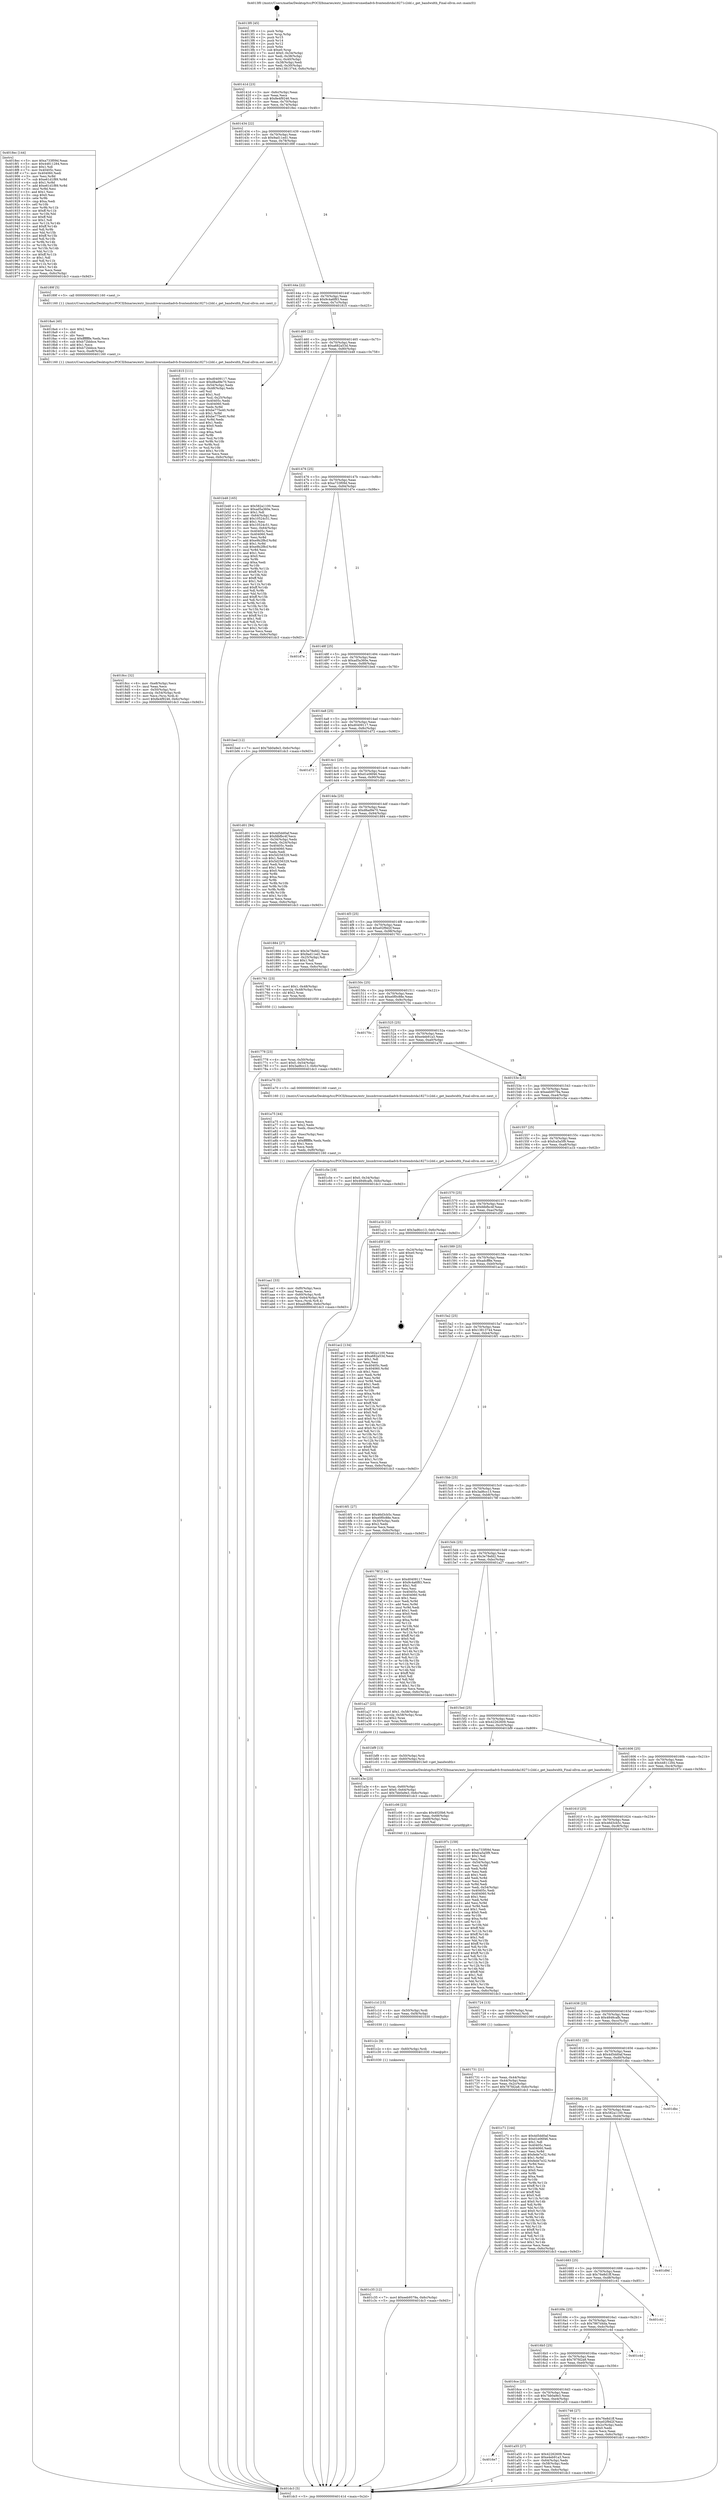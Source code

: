 digraph "0x4013f0" {
  label = "0x4013f0 (/mnt/c/Users/mathe/Desktop/tcc/POCII/binaries/extr_linuxdriversmediadvb-frontendstda18271c2dd.c_get_bandwidth_Final-ollvm.out::main(0))"
  labelloc = "t"
  node[shape=record]

  Entry [label="",width=0.3,height=0.3,shape=circle,fillcolor=black,style=filled]
  "0x40141d" [label="{
     0x40141d [23]\l
     | [instrs]\l
     &nbsp;&nbsp;0x40141d \<+3\>: mov -0x6c(%rbp),%eax\l
     &nbsp;&nbsp;0x401420 \<+2\>: mov %eax,%ecx\l
     &nbsp;&nbsp;0x401422 \<+6\>: sub $0x8e4f9246,%ecx\l
     &nbsp;&nbsp;0x401428 \<+3\>: mov %eax,-0x70(%rbp)\l
     &nbsp;&nbsp;0x40142b \<+3\>: mov %ecx,-0x74(%rbp)\l
     &nbsp;&nbsp;0x40142e \<+6\>: je 00000000004018ec \<main+0x4fc\>\l
  }"]
  "0x4018ec" [label="{
     0x4018ec [144]\l
     | [instrs]\l
     &nbsp;&nbsp;0x4018ec \<+5\>: mov $0xa733f09d,%eax\l
     &nbsp;&nbsp;0x4018f1 \<+5\>: mov $0x44811284,%ecx\l
     &nbsp;&nbsp;0x4018f6 \<+2\>: mov $0x1,%dl\l
     &nbsp;&nbsp;0x4018f8 \<+7\>: mov 0x40405c,%esi\l
     &nbsp;&nbsp;0x4018ff \<+7\>: mov 0x404060,%edi\l
     &nbsp;&nbsp;0x401906 \<+3\>: mov %esi,%r8d\l
     &nbsp;&nbsp;0x401909 \<+7\>: sub $0xe61d1f89,%r8d\l
     &nbsp;&nbsp;0x401910 \<+4\>: sub $0x1,%r8d\l
     &nbsp;&nbsp;0x401914 \<+7\>: add $0xe61d1f89,%r8d\l
     &nbsp;&nbsp;0x40191b \<+4\>: imul %r8d,%esi\l
     &nbsp;&nbsp;0x40191f \<+3\>: and $0x1,%esi\l
     &nbsp;&nbsp;0x401922 \<+3\>: cmp $0x0,%esi\l
     &nbsp;&nbsp;0x401925 \<+4\>: sete %r9b\l
     &nbsp;&nbsp;0x401929 \<+3\>: cmp $0xa,%edi\l
     &nbsp;&nbsp;0x40192c \<+4\>: setl %r10b\l
     &nbsp;&nbsp;0x401930 \<+3\>: mov %r9b,%r11b\l
     &nbsp;&nbsp;0x401933 \<+4\>: xor $0xff,%r11b\l
     &nbsp;&nbsp;0x401937 \<+3\>: mov %r10b,%bl\l
     &nbsp;&nbsp;0x40193a \<+3\>: xor $0xff,%bl\l
     &nbsp;&nbsp;0x40193d \<+3\>: xor $0x1,%dl\l
     &nbsp;&nbsp;0x401940 \<+3\>: mov %r11b,%r14b\l
     &nbsp;&nbsp;0x401943 \<+4\>: and $0xff,%r14b\l
     &nbsp;&nbsp;0x401947 \<+3\>: and %dl,%r9b\l
     &nbsp;&nbsp;0x40194a \<+3\>: mov %bl,%r15b\l
     &nbsp;&nbsp;0x40194d \<+4\>: and $0xff,%r15b\l
     &nbsp;&nbsp;0x401951 \<+3\>: and %dl,%r10b\l
     &nbsp;&nbsp;0x401954 \<+3\>: or %r9b,%r14b\l
     &nbsp;&nbsp;0x401957 \<+3\>: or %r10b,%r15b\l
     &nbsp;&nbsp;0x40195a \<+3\>: xor %r15b,%r14b\l
     &nbsp;&nbsp;0x40195d \<+3\>: or %bl,%r11b\l
     &nbsp;&nbsp;0x401960 \<+4\>: xor $0xff,%r11b\l
     &nbsp;&nbsp;0x401964 \<+3\>: or $0x1,%dl\l
     &nbsp;&nbsp;0x401967 \<+3\>: and %dl,%r11b\l
     &nbsp;&nbsp;0x40196a \<+3\>: or %r11b,%r14b\l
     &nbsp;&nbsp;0x40196d \<+4\>: test $0x1,%r14b\l
     &nbsp;&nbsp;0x401971 \<+3\>: cmovne %ecx,%eax\l
     &nbsp;&nbsp;0x401974 \<+3\>: mov %eax,-0x6c(%rbp)\l
     &nbsp;&nbsp;0x401977 \<+5\>: jmp 0000000000401dc3 \<main+0x9d3\>\l
  }"]
  "0x401434" [label="{
     0x401434 [22]\l
     | [instrs]\l
     &nbsp;&nbsp;0x401434 \<+5\>: jmp 0000000000401439 \<main+0x49\>\l
     &nbsp;&nbsp;0x401439 \<+3\>: mov -0x70(%rbp),%eax\l
     &nbsp;&nbsp;0x40143c \<+5\>: sub $0x9ad11ed1,%eax\l
     &nbsp;&nbsp;0x401441 \<+3\>: mov %eax,-0x78(%rbp)\l
     &nbsp;&nbsp;0x401444 \<+6\>: je 000000000040189f \<main+0x4af\>\l
  }"]
  Exit [label="",width=0.3,height=0.3,shape=circle,fillcolor=black,style=filled,peripheries=2]
  "0x40189f" [label="{
     0x40189f [5]\l
     | [instrs]\l
     &nbsp;&nbsp;0x40189f \<+5\>: call 0000000000401160 \<next_i\>\l
     | [calls]\l
     &nbsp;&nbsp;0x401160 \{1\} (/mnt/c/Users/mathe/Desktop/tcc/POCII/binaries/extr_linuxdriversmediadvb-frontendstda18271c2dd.c_get_bandwidth_Final-ollvm.out::next_i)\l
  }"]
  "0x40144a" [label="{
     0x40144a [22]\l
     | [instrs]\l
     &nbsp;&nbsp;0x40144a \<+5\>: jmp 000000000040144f \<main+0x5f\>\l
     &nbsp;&nbsp;0x40144f \<+3\>: mov -0x70(%rbp),%eax\l
     &nbsp;&nbsp;0x401452 \<+5\>: sub $0x9c4a6f83,%eax\l
     &nbsp;&nbsp;0x401457 \<+3\>: mov %eax,-0x7c(%rbp)\l
     &nbsp;&nbsp;0x40145a \<+6\>: je 0000000000401815 \<main+0x425\>\l
  }"]
  "0x401c35" [label="{
     0x401c35 [12]\l
     | [instrs]\l
     &nbsp;&nbsp;0x401c35 \<+7\>: movl $0xeeb9579a,-0x6c(%rbp)\l
     &nbsp;&nbsp;0x401c3c \<+5\>: jmp 0000000000401dc3 \<main+0x9d3\>\l
  }"]
  "0x401815" [label="{
     0x401815 [111]\l
     | [instrs]\l
     &nbsp;&nbsp;0x401815 \<+5\>: mov $0xd0409117,%eax\l
     &nbsp;&nbsp;0x40181a \<+5\>: mov $0xd8ad9e70,%ecx\l
     &nbsp;&nbsp;0x40181f \<+3\>: mov -0x54(%rbp),%edx\l
     &nbsp;&nbsp;0x401822 \<+3\>: cmp -0x48(%rbp),%edx\l
     &nbsp;&nbsp;0x401825 \<+4\>: setl %sil\l
     &nbsp;&nbsp;0x401829 \<+4\>: and $0x1,%sil\l
     &nbsp;&nbsp;0x40182d \<+4\>: mov %sil,-0x25(%rbp)\l
     &nbsp;&nbsp;0x401831 \<+7\>: mov 0x40405c,%edx\l
     &nbsp;&nbsp;0x401838 \<+7\>: mov 0x404060,%edi\l
     &nbsp;&nbsp;0x40183f \<+3\>: mov %edx,%r8d\l
     &nbsp;&nbsp;0x401842 \<+7\>: sub $0xbe775e40,%r8d\l
     &nbsp;&nbsp;0x401849 \<+4\>: sub $0x1,%r8d\l
     &nbsp;&nbsp;0x40184d \<+7\>: add $0xbe775e40,%r8d\l
     &nbsp;&nbsp;0x401854 \<+4\>: imul %r8d,%edx\l
     &nbsp;&nbsp;0x401858 \<+3\>: and $0x1,%edx\l
     &nbsp;&nbsp;0x40185b \<+3\>: cmp $0x0,%edx\l
     &nbsp;&nbsp;0x40185e \<+4\>: sete %sil\l
     &nbsp;&nbsp;0x401862 \<+3\>: cmp $0xa,%edi\l
     &nbsp;&nbsp;0x401865 \<+4\>: setl %r9b\l
     &nbsp;&nbsp;0x401869 \<+3\>: mov %sil,%r10b\l
     &nbsp;&nbsp;0x40186c \<+3\>: and %r9b,%r10b\l
     &nbsp;&nbsp;0x40186f \<+3\>: xor %r9b,%sil\l
     &nbsp;&nbsp;0x401872 \<+3\>: or %sil,%r10b\l
     &nbsp;&nbsp;0x401875 \<+4\>: test $0x1,%r10b\l
     &nbsp;&nbsp;0x401879 \<+3\>: cmovne %ecx,%eax\l
     &nbsp;&nbsp;0x40187c \<+3\>: mov %eax,-0x6c(%rbp)\l
     &nbsp;&nbsp;0x40187f \<+5\>: jmp 0000000000401dc3 \<main+0x9d3\>\l
  }"]
  "0x401460" [label="{
     0x401460 [22]\l
     | [instrs]\l
     &nbsp;&nbsp;0x401460 \<+5\>: jmp 0000000000401465 \<main+0x75\>\l
     &nbsp;&nbsp;0x401465 \<+3\>: mov -0x70(%rbp),%eax\l
     &nbsp;&nbsp;0x401468 \<+5\>: sub $0xa682a53d,%eax\l
     &nbsp;&nbsp;0x40146d \<+3\>: mov %eax,-0x80(%rbp)\l
     &nbsp;&nbsp;0x401470 \<+6\>: je 0000000000401b48 \<main+0x758\>\l
  }"]
  "0x401c2c" [label="{
     0x401c2c [9]\l
     | [instrs]\l
     &nbsp;&nbsp;0x401c2c \<+4\>: mov -0x60(%rbp),%rdi\l
     &nbsp;&nbsp;0x401c30 \<+5\>: call 0000000000401030 \<free@plt\>\l
     | [calls]\l
     &nbsp;&nbsp;0x401030 \{1\} (unknown)\l
  }"]
  "0x401b48" [label="{
     0x401b48 [165]\l
     | [instrs]\l
     &nbsp;&nbsp;0x401b48 \<+5\>: mov $0x582a1100,%eax\l
     &nbsp;&nbsp;0x401b4d \<+5\>: mov $0xad5a360e,%ecx\l
     &nbsp;&nbsp;0x401b52 \<+2\>: mov $0x1,%dl\l
     &nbsp;&nbsp;0x401b54 \<+3\>: mov -0x64(%rbp),%esi\l
     &nbsp;&nbsp;0x401b57 \<+6\>: add $0x10524c51,%esi\l
     &nbsp;&nbsp;0x401b5d \<+3\>: add $0x1,%esi\l
     &nbsp;&nbsp;0x401b60 \<+6\>: sub $0x10524c51,%esi\l
     &nbsp;&nbsp;0x401b66 \<+3\>: mov %esi,-0x64(%rbp)\l
     &nbsp;&nbsp;0x401b69 \<+7\>: mov 0x40405c,%esi\l
     &nbsp;&nbsp;0x401b70 \<+7\>: mov 0x404060,%edi\l
     &nbsp;&nbsp;0x401b77 \<+3\>: mov %esi,%r8d\l
     &nbsp;&nbsp;0x401b7a \<+7\>: add $0xe9b2f8cf,%r8d\l
     &nbsp;&nbsp;0x401b81 \<+4\>: sub $0x1,%r8d\l
     &nbsp;&nbsp;0x401b85 \<+7\>: sub $0xe9b2f8cf,%r8d\l
     &nbsp;&nbsp;0x401b8c \<+4\>: imul %r8d,%esi\l
     &nbsp;&nbsp;0x401b90 \<+3\>: and $0x1,%esi\l
     &nbsp;&nbsp;0x401b93 \<+3\>: cmp $0x0,%esi\l
     &nbsp;&nbsp;0x401b96 \<+4\>: sete %r9b\l
     &nbsp;&nbsp;0x401b9a \<+3\>: cmp $0xa,%edi\l
     &nbsp;&nbsp;0x401b9d \<+4\>: setl %r10b\l
     &nbsp;&nbsp;0x401ba1 \<+3\>: mov %r9b,%r11b\l
     &nbsp;&nbsp;0x401ba4 \<+4\>: xor $0xff,%r11b\l
     &nbsp;&nbsp;0x401ba8 \<+3\>: mov %r10b,%bl\l
     &nbsp;&nbsp;0x401bab \<+3\>: xor $0xff,%bl\l
     &nbsp;&nbsp;0x401bae \<+3\>: xor $0x1,%dl\l
     &nbsp;&nbsp;0x401bb1 \<+3\>: mov %r11b,%r14b\l
     &nbsp;&nbsp;0x401bb4 \<+4\>: and $0xff,%r14b\l
     &nbsp;&nbsp;0x401bb8 \<+3\>: and %dl,%r9b\l
     &nbsp;&nbsp;0x401bbb \<+3\>: mov %bl,%r15b\l
     &nbsp;&nbsp;0x401bbe \<+4\>: and $0xff,%r15b\l
     &nbsp;&nbsp;0x401bc2 \<+3\>: and %dl,%r10b\l
     &nbsp;&nbsp;0x401bc5 \<+3\>: or %r9b,%r14b\l
     &nbsp;&nbsp;0x401bc8 \<+3\>: or %r10b,%r15b\l
     &nbsp;&nbsp;0x401bcb \<+3\>: xor %r15b,%r14b\l
     &nbsp;&nbsp;0x401bce \<+3\>: or %bl,%r11b\l
     &nbsp;&nbsp;0x401bd1 \<+4\>: xor $0xff,%r11b\l
     &nbsp;&nbsp;0x401bd5 \<+3\>: or $0x1,%dl\l
     &nbsp;&nbsp;0x401bd8 \<+3\>: and %dl,%r11b\l
     &nbsp;&nbsp;0x401bdb \<+3\>: or %r11b,%r14b\l
     &nbsp;&nbsp;0x401bde \<+4\>: test $0x1,%r14b\l
     &nbsp;&nbsp;0x401be2 \<+3\>: cmovne %ecx,%eax\l
     &nbsp;&nbsp;0x401be5 \<+3\>: mov %eax,-0x6c(%rbp)\l
     &nbsp;&nbsp;0x401be8 \<+5\>: jmp 0000000000401dc3 \<main+0x9d3\>\l
  }"]
  "0x401476" [label="{
     0x401476 [25]\l
     | [instrs]\l
     &nbsp;&nbsp;0x401476 \<+5\>: jmp 000000000040147b \<main+0x8b\>\l
     &nbsp;&nbsp;0x40147b \<+3\>: mov -0x70(%rbp),%eax\l
     &nbsp;&nbsp;0x40147e \<+5\>: sub $0xa733f09d,%eax\l
     &nbsp;&nbsp;0x401483 \<+6\>: mov %eax,-0x84(%rbp)\l
     &nbsp;&nbsp;0x401489 \<+6\>: je 0000000000401d7e \<main+0x98e\>\l
  }"]
  "0x401c1d" [label="{
     0x401c1d [15]\l
     | [instrs]\l
     &nbsp;&nbsp;0x401c1d \<+4\>: mov -0x50(%rbp),%rdi\l
     &nbsp;&nbsp;0x401c21 \<+6\>: mov %eax,-0xf4(%rbp)\l
     &nbsp;&nbsp;0x401c27 \<+5\>: call 0000000000401030 \<free@plt\>\l
     | [calls]\l
     &nbsp;&nbsp;0x401030 \{1\} (unknown)\l
  }"]
  "0x401d7e" [label="{
     0x401d7e\l
  }", style=dashed]
  "0x40148f" [label="{
     0x40148f [25]\l
     | [instrs]\l
     &nbsp;&nbsp;0x40148f \<+5\>: jmp 0000000000401494 \<main+0xa4\>\l
     &nbsp;&nbsp;0x401494 \<+3\>: mov -0x70(%rbp),%eax\l
     &nbsp;&nbsp;0x401497 \<+5\>: sub $0xad5a360e,%eax\l
     &nbsp;&nbsp;0x40149c \<+6\>: mov %eax,-0x88(%rbp)\l
     &nbsp;&nbsp;0x4014a2 \<+6\>: je 0000000000401bed \<main+0x7fd\>\l
  }"]
  "0x401c06" [label="{
     0x401c06 [23]\l
     | [instrs]\l
     &nbsp;&nbsp;0x401c06 \<+10\>: movabs $0x4020b6,%rdi\l
     &nbsp;&nbsp;0x401c10 \<+3\>: mov %eax,-0x68(%rbp)\l
     &nbsp;&nbsp;0x401c13 \<+3\>: mov -0x68(%rbp),%esi\l
     &nbsp;&nbsp;0x401c16 \<+2\>: mov $0x0,%al\l
     &nbsp;&nbsp;0x401c18 \<+5\>: call 0000000000401040 \<printf@plt\>\l
     | [calls]\l
     &nbsp;&nbsp;0x401040 \{1\} (unknown)\l
  }"]
  "0x401bed" [label="{
     0x401bed [12]\l
     | [instrs]\l
     &nbsp;&nbsp;0x401bed \<+7\>: movl $0x7bb0a9e3,-0x6c(%rbp)\l
     &nbsp;&nbsp;0x401bf4 \<+5\>: jmp 0000000000401dc3 \<main+0x9d3\>\l
  }"]
  "0x4014a8" [label="{
     0x4014a8 [25]\l
     | [instrs]\l
     &nbsp;&nbsp;0x4014a8 \<+5\>: jmp 00000000004014ad \<main+0xbd\>\l
     &nbsp;&nbsp;0x4014ad \<+3\>: mov -0x70(%rbp),%eax\l
     &nbsp;&nbsp;0x4014b0 \<+5\>: sub $0xd0409117,%eax\l
     &nbsp;&nbsp;0x4014b5 \<+6\>: mov %eax,-0x8c(%rbp)\l
     &nbsp;&nbsp;0x4014bb \<+6\>: je 0000000000401d72 \<main+0x982\>\l
  }"]
  "0x401aa1" [label="{
     0x401aa1 [33]\l
     | [instrs]\l
     &nbsp;&nbsp;0x401aa1 \<+6\>: mov -0xf0(%rbp),%ecx\l
     &nbsp;&nbsp;0x401aa7 \<+3\>: imul %eax,%ecx\l
     &nbsp;&nbsp;0x401aaa \<+4\>: mov -0x60(%rbp),%rdi\l
     &nbsp;&nbsp;0x401aae \<+4\>: movslq -0x64(%rbp),%r8\l
     &nbsp;&nbsp;0x401ab2 \<+4\>: mov %ecx,(%rdi,%r8,4)\l
     &nbsp;&nbsp;0x401ab6 \<+7\>: movl $0xadcff8e,-0x6c(%rbp)\l
     &nbsp;&nbsp;0x401abd \<+5\>: jmp 0000000000401dc3 \<main+0x9d3\>\l
  }"]
  "0x401d72" [label="{
     0x401d72\l
  }", style=dashed]
  "0x4014c1" [label="{
     0x4014c1 [25]\l
     | [instrs]\l
     &nbsp;&nbsp;0x4014c1 \<+5\>: jmp 00000000004014c6 \<main+0xd6\>\l
     &nbsp;&nbsp;0x4014c6 \<+3\>: mov -0x70(%rbp),%eax\l
     &nbsp;&nbsp;0x4014c9 \<+5\>: sub $0xd1e06f46,%eax\l
     &nbsp;&nbsp;0x4014ce \<+6\>: mov %eax,-0x90(%rbp)\l
     &nbsp;&nbsp;0x4014d4 \<+6\>: je 0000000000401d01 \<main+0x911\>\l
  }"]
  "0x401a75" [label="{
     0x401a75 [44]\l
     | [instrs]\l
     &nbsp;&nbsp;0x401a75 \<+2\>: xor %ecx,%ecx\l
     &nbsp;&nbsp;0x401a77 \<+5\>: mov $0x2,%edx\l
     &nbsp;&nbsp;0x401a7c \<+6\>: mov %edx,-0xec(%rbp)\l
     &nbsp;&nbsp;0x401a82 \<+1\>: cltd\l
     &nbsp;&nbsp;0x401a83 \<+6\>: mov -0xec(%rbp),%esi\l
     &nbsp;&nbsp;0x401a89 \<+2\>: idiv %esi\l
     &nbsp;&nbsp;0x401a8b \<+6\>: imul $0xfffffffe,%edx,%edx\l
     &nbsp;&nbsp;0x401a91 \<+3\>: sub $0x1,%ecx\l
     &nbsp;&nbsp;0x401a94 \<+2\>: sub %ecx,%edx\l
     &nbsp;&nbsp;0x401a96 \<+6\>: mov %edx,-0xf0(%rbp)\l
     &nbsp;&nbsp;0x401a9c \<+5\>: call 0000000000401160 \<next_i\>\l
     | [calls]\l
     &nbsp;&nbsp;0x401160 \{1\} (/mnt/c/Users/mathe/Desktop/tcc/POCII/binaries/extr_linuxdriversmediadvb-frontendstda18271c2dd.c_get_bandwidth_Final-ollvm.out::next_i)\l
  }"]
  "0x401d01" [label="{
     0x401d01 [94]\l
     | [instrs]\l
     &nbsp;&nbsp;0x401d01 \<+5\>: mov $0x4d5dd0af,%eax\l
     &nbsp;&nbsp;0x401d06 \<+5\>: mov $0xfdbfbc4f,%ecx\l
     &nbsp;&nbsp;0x401d0b \<+3\>: mov -0x34(%rbp),%edx\l
     &nbsp;&nbsp;0x401d0e \<+3\>: mov %edx,-0x24(%rbp)\l
     &nbsp;&nbsp;0x401d11 \<+7\>: mov 0x40405c,%edx\l
     &nbsp;&nbsp;0x401d18 \<+7\>: mov 0x404060,%esi\l
     &nbsp;&nbsp;0x401d1f \<+2\>: mov %edx,%edi\l
     &nbsp;&nbsp;0x401d21 \<+6\>: sub $0x5d256329,%edi\l
     &nbsp;&nbsp;0x401d27 \<+3\>: sub $0x1,%edi\l
     &nbsp;&nbsp;0x401d2a \<+6\>: add $0x5d256329,%edi\l
     &nbsp;&nbsp;0x401d30 \<+3\>: imul %edi,%edx\l
     &nbsp;&nbsp;0x401d33 \<+3\>: and $0x1,%edx\l
     &nbsp;&nbsp;0x401d36 \<+3\>: cmp $0x0,%edx\l
     &nbsp;&nbsp;0x401d39 \<+4\>: sete %r8b\l
     &nbsp;&nbsp;0x401d3d \<+3\>: cmp $0xa,%esi\l
     &nbsp;&nbsp;0x401d40 \<+4\>: setl %r9b\l
     &nbsp;&nbsp;0x401d44 \<+3\>: mov %r8b,%r10b\l
     &nbsp;&nbsp;0x401d47 \<+3\>: and %r9b,%r10b\l
     &nbsp;&nbsp;0x401d4a \<+3\>: xor %r9b,%r8b\l
     &nbsp;&nbsp;0x401d4d \<+3\>: or %r8b,%r10b\l
     &nbsp;&nbsp;0x401d50 \<+4\>: test $0x1,%r10b\l
     &nbsp;&nbsp;0x401d54 \<+3\>: cmovne %ecx,%eax\l
     &nbsp;&nbsp;0x401d57 \<+3\>: mov %eax,-0x6c(%rbp)\l
     &nbsp;&nbsp;0x401d5a \<+5\>: jmp 0000000000401dc3 \<main+0x9d3\>\l
  }"]
  "0x4014da" [label="{
     0x4014da [25]\l
     | [instrs]\l
     &nbsp;&nbsp;0x4014da \<+5\>: jmp 00000000004014df \<main+0xef\>\l
     &nbsp;&nbsp;0x4014df \<+3\>: mov -0x70(%rbp),%eax\l
     &nbsp;&nbsp;0x4014e2 \<+5\>: sub $0xd8ad9e70,%eax\l
     &nbsp;&nbsp;0x4014e7 \<+6\>: mov %eax,-0x94(%rbp)\l
     &nbsp;&nbsp;0x4014ed \<+6\>: je 0000000000401884 \<main+0x494\>\l
  }"]
  "0x4016e7" [label="{
     0x4016e7\l
  }", style=dashed]
  "0x401884" [label="{
     0x401884 [27]\l
     | [instrs]\l
     &nbsp;&nbsp;0x401884 \<+5\>: mov $0x3e78efd2,%eax\l
     &nbsp;&nbsp;0x401889 \<+5\>: mov $0x9ad11ed1,%ecx\l
     &nbsp;&nbsp;0x40188e \<+3\>: mov -0x25(%rbp),%dl\l
     &nbsp;&nbsp;0x401891 \<+3\>: test $0x1,%dl\l
     &nbsp;&nbsp;0x401894 \<+3\>: cmovne %ecx,%eax\l
     &nbsp;&nbsp;0x401897 \<+3\>: mov %eax,-0x6c(%rbp)\l
     &nbsp;&nbsp;0x40189a \<+5\>: jmp 0000000000401dc3 \<main+0x9d3\>\l
  }"]
  "0x4014f3" [label="{
     0x4014f3 [25]\l
     | [instrs]\l
     &nbsp;&nbsp;0x4014f3 \<+5\>: jmp 00000000004014f8 \<main+0x108\>\l
     &nbsp;&nbsp;0x4014f8 \<+3\>: mov -0x70(%rbp),%eax\l
     &nbsp;&nbsp;0x4014fb \<+5\>: sub $0xe02f9d2f,%eax\l
     &nbsp;&nbsp;0x401500 \<+6\>: mov %eax,-0x98(%rbp)\l
     &nbsp;&nbsp;0x401506 \<+6\>: je 0000000000401761 \<main+0x371\>\l
  }"]
  "0x401a55" [label="{
     0x401a55 [27]\l
     | [instrs]\l
     &nbsp;&nbsp;0x401a55 \<+5\>: mov $0x42262609,%eax\l
     &nbsp;&nbsp;0x401a5a \<+5\>: mov $0xe4eb91a3,%ecx\l
     &nbsp;&nbsp;0x401a5f \<+3\>: mov -0x64(%rbp),%edx\l
     &nbsp;&nbsp;0x401a62 \<+3\>: cmp -0x58(%rbp),%edx\l
     &nbsp;&nbsp;0x401a65 \<+3\>: cmovl %ecx,%eax\l
     &nbsp;&nbsp;0x401a68 \<+3\>: mov %eax,-0x6c(%rbp)\l
     &nbsp;&nbsp;0x401a6b \<+5\>: jmp 0000000000401dc3 \<main+0x9d3\>\l
  }"]
  "0x401761" [label="{
     0x401761 [23]\l
     | [instrs]\l
     &nbsp;&nbsp;0x401761 \<+7\>: movl $0x1,-0x48(%rbp)\l
     &nbsp;&nbsp;0x401768 \<+4\>: movslq -0x48(%rbp),%rax\l
     &nbsp;&nbsp;0x40176c \<+4\>: shl $0x2,%rax\l
     &nbsp;&nbsp;0x401770 \<+3\>: mov %rax,%rdi\l
     &nbsp;&nbsp;0x401773 \<+5\>: call 0000000000401050 \<malloc@plt\>\l
     | [calls]\l
     &nbsp;&nbsp;0x401050 \{1\} (unknown)\l
  }"]
  "0x40150c" [label="{
     0x40150c [25]\l
     | [instrs]\l
     &nbsp;&nbsp;0x40150c \<+5\>: jmp 0000000000401511 \<main+0x121\>\l
     &nbsp;&nbsp;0x401511 \<+3\>: mov -0x70(%rbp),%eax\l
     &nbsp;&nbsp;0x401514 \<+5\>: sub $0xe0f0c88e,%eax\l
     &nbsp;&nbsp;0x401519 \<+6\>: mov %eax,-0x9c(%rbp)\l
     &nbsp;&nbsp;0x40151f \<+6\>: je 000000000040170c \<main+0x31c\>\l
  }"]
  "0x401a3e" [label="{
     0x401a3e [23]\l
     | [instrs]\l
     &nbsp;&nbsp;0x401a3e \<+4\>: mov %rax,-0x60(%rbp)\l
     &nbsp;&nbsp;0x401a42 \<+7\>: movl $0x0,-0x64(%rbp)\l
     &nbsp;&nbsp;0x401a49 \<+7\>: movl $0x7bb0a9e3,-0x6c(%rbp)\l
     &nbsp;&nbsp;0x401a50 \<+5\>: jmp 0000000000401dc3 \<main+0x9d3\>\l
  }"]
  "0x40170c" [label="{
     0x40170c\l
  }", style=dashed]
  "0x401525" [label="{
     0x401525 [25]\l
     | [instrs]\l
     &nbsp;&nbsp;0x401525 \<+5\>: jmp 000000000040152a \<main+0x13a\>\l
     &nbsp;&nbsp;0x40152a \<+3\>: mov -0x70(%rbp),%eax\l
     &nbsp;&nbsp;0x40152d \<+5\>: sub $0xe4eb91a3,%eax\l
     &nbsp;&nbsp;0x401532 \<+6\>: mov %eax,-0xa0(%rbp)\l
     &nbsp;&nbsp;0x401538 \<+6\>: je 0000000000401a70 \<main+0x680\>\l
  }"]
  "0x4018cc" [label="{
     0x4018cc [32]\l
     | [instrs]\l
     &nbsp;&nbsp;0x4018cc \<+6\>: mov -0xe8(%rbp),%ecx\l
     &nbsp;&nbsp;0x4018d2 \<+3\>: imul %eax,%ecx\l
     &nbsp;&nbsp;0x4018d5 \<+4\>: mov -0x50(%rbp),%rsi\l
     &nbsp;&nbsp;0x4018d9 \<+4\>: movslq -0x54(%rbp),%rdi\l
     &nbsp;&nbsp;0x4018dd \<+3\>: mov %ecx,(%rsi,%rdi,4)\l
     &nbsp;&nbsp;0x4018e0 \<+7\>: movl $0x8e4f9246,-0x6c(%rbp)\l
     &nbsp;&nbsp;0x4018e7 \<+5\>: jmp 0000000000401dc3 \<main+0x9d3\>\l
  }"]
  "0x401a70" [label="{
     0x401a70 [5]\l
     | [instrs]\l
     &nbsp;&nbsp;0x401a70 \<+5\>: call 0000000000401160 \<next_i\>\l
     | [calls]\l
     &nbsp;&nbsp;0x401160 \{1\} (/mnt/c/Users/mathe/Desktop/tcc/POCII/binaries/extr_linuxdriversmediadvb-frontendstda18271c2dd.c_get_bandwidth_Final-ollvm.out::next_i)\l
  }"]
  "0x40153e" [label="{
     0x40153e [25]\l
     | [instrs]\l
     &nbsp;&nbsp;0x40153e \<+5\>: jmp 0000000000401543 \<main+0x153\>\l
     &nbsp;&nbsp;0x401543 \<+3\>: mov -0x70(%rbp),%eax\l
     &nbsp;&nbsp;0x401546 \<+5\>: sub $0xeeb9579a,%eax\l
     &nbsp;&nbsp;0x40154b \<+6\>: mov %eax,-0xa4(%rbp)\l
     &nbsp;&nbsp;0x401551 \<+6\>: je 0000000000401c5e \<main+0x86e\>\l
  }"]
  "0x4018a4" [label="{
     0x4018a4 [40]\l
     | [instrs]\l
     &nbsp;&nbsp;0x4018a4 \<+5\>: mov $0x2,%ecx\l
     &nbsp;&nbsp;0x4018a9 \<+1\>: cltd\l
     &nbsp;&nbsp;0x4018aa \<+2\>: idiv %ecx\l
     &nbsp;&nbsp;0x4018ac \<+6\>: imul $0xfffffffe,%edx,%ecx\l
     &nbsp;&nbsp;0x4018b2 \<+6\>: sub $0xb72bbbce,%ecx\l
     &nbsp;&nbsp;0x4018b8 \<+3\>: add $0x1,%ecx\l
     &nbsp;&nbsp;0x4018bb \<+6\>: add $0xb72bbbce,%ecx\l
     &nbsp;&nbsp;0x4018c1 \<+6\>: mov %ecx,-0xe8(%rbp)\l
     &nbsp;&nbsp;0x4018c7 \<+5\>: call 0000000000401160 \<next_i\>\l
     | [calls]\l
     &nbsp;&nbsp;0x401160 \{1\} (/mnt/c/Users/mathe/Desktop/tcc/POCII/binaries/extr_linuxdriversmediadvb-frontendstda18271c2dd.c_get_bandwidth_Final-ollvm.out::next_i)\l
  }"]
  "0x401c5e" [label="{
     0x401c5e [19]\l
     | [instrs]\l
     &nbsp;&nbsp;0x401c5e \<+7\>: movl $0x0,-0x34(%rbp)\l
     &nbsp;&nbsp;0x401c65 \<+7\>: movl $0x4848cafb,-0x6c(%rbp)\l
     &nbsp;&nbsp;0x401c6c \<+5\>: jmp 0000000000401dc3 \<main+0x9d3\>\l
  }"]
  "0x401557" [label="{
     0x401557 [25]\l
     | [instrs]\l
     &nbsp;&nbsp;0x401557 \<+5\>: jmp 000000000040155c \<main+0x16c\>\l
     &nbsp;&nbsp;0x40155c \<+3\>: mov -0x70(%rbp),%eax\l
     &nbsp;&nbsp;0x40155f \<+5\>: sub $0xfca5a5f9,%eax\l
     &nbsp;&nbsp;0x401564 \<+6\>: mov %eax,-0xa8(%rbp)\l
     &nbsp;&nbsp;0x40156a \<+6\>: je 0000000000401a1b \<main+0x62b\>\l
  }"]
  "0x401778" [label="{
     0x401778 [23]\l
     | [instrs]\l
     &nbsp;&nbsp;0x401778 \<+4\>: mov %rax,-0x50(%rbp)\l
     &nbsp;&nbsp;0x40177c \<+7\>: movl $0x0,-0x54(%rbp)\l
     &nbsp;&nbsp;0x401783 \<+7\>: movl $0x3ad6cc13,-0x6c(%rbp)\l
     &nbsp;&nbsp;0x40178a \<+5\>: jmp 0000000000401dc3 \<main+0x9d3\>\l
  }"]
  "0x401a1b" [label="{
     0x401a1b [12]\l
     | [instrs]\l
     &nbsp;&nbsp;0x401a1b \<+7\>: movl $0x3ad6cc13,-0x6c(%rbp)\l
     &nbsp;&nbsp;0x401a22 \<+5\>: jmp 0000000000401dc3 \<main+0x9d3\>\l
  }"]
  "0x401570" [label="{
     0x401570 [25]\l
     | [instrs]\l
     &nbsp;&nbsp;0x401570 \<+5\>: jmp 0000000000401575 \<main+0x185\>\l
     &nbsp;&nbsp;0x401575 \<+3\>: mov -0x70(%rbp),%eax\l
     &nbsp;&nbsp;0x401578 \<+5\>: sub $0xfdbfbc4f,%eax\l
     &nbsp;&nbsp;0x40157d \<+6\>: mov %eax,-0xac(%rbp)\l
     &nbsp;&nbsp;0x401583 \<+6\>: je 0000000000401d5f \<main+0x96f\>\l
  }"]
  "0x4016ce" [label="{
     0x4016ce [25]\l
     | [instrs]\l
     &nbsp;&nbsp;0x4016ce \<+5\>: jmp 00000000004016d3 \<main+0x2e3\>\l
     &nbsp;&nbsp;0x4016d3 \<+3\>: mov -0x70(%rbp),%eax\l
     &nbsp;&nbsp;0x4016d6 \<+5\>: sub $0x7bb0a9e3,%eax\l
     &nbsp;&nbsp;0x4016db \<+6\>: mov %eax,-0xe4(%rbp)\l
     &nbsp;&nbsp;0x4016e1 \<+6\>: je 0000000000401a55 \<main+0x665\>\l
  }"]
  "0x401d5f" [label="{
     0x401d5f [19]\l
     | [instrs]\l
     &nbsp;&nbsp;0x401d5f \<+3\>: mov -0x24(%rbp),%eax\l
     &nbsp;&nbsp;0x401d62 \<+7\>: add $0xe0,%rsp\l
     &nbsp;&nbsp;0x401d69 \<+1\>: pop %rbx\l
     &nbsp;&nbsp;0x401d6a \<+2\>: pop %r12\l
     &nbsp;&nbsp;0x401d6c \<+2\>: pop %r14\l
     &nbsp;&nbsp;0x401d6e \<+2\>: pop %r15\l
     &nbsp;&nbsp;0x401d70 \<+1\>: pop %rbp\l
     &nbsp;&nbsp;0x401d71 \<+1\>: ret\l
  }"]
  "0x401589" [label="{
     0x401589 [25]\l
     | [instrs]\l
     &nbsp;&nbsp;0x401589 \<+5\>: jmp 000000000040158e \<main+0x19e\>\l
     &nbsp;&nbsp;0x40158e \<+3\>: mov -0x70(%rbp),%eax\l
     &nbsp;&nbsp;0x401591 \<+5\>: sub $0xadcff8e,%eax\l
     &nbsp;&nbsp;0x401596 \<+6\>: mov %eax,-0xb0(%rbp)\l
     &nbsp;&nbsp;0x40159c \<+6\>: je 0000000000401ac2 \<main+0x6d2\>\l
  }"]
  "0x401746" [label="{
     0x401746 [27]\l
     | [instrs]\l
     &nbsp;&nbsp;0x401746 \<+5\>: mov $0x76e8d1ff,%eax\l
     &nbsp;&nbsp;0x40174b \<+5\>: mov $0xe02f9d2f,%ecx\l
     &nbsp;&nbsp;0x401750 \<+3\>: mov -0x2c(%rbp),%edx\l
     &nbsp;&nbsp;0x401753 \<+3\>: cmp $0x0,%edx\l
     &nbsp;&nbsp;0x401756 \<+3\>: cmove %ecx,%eax\l
     &nbsp;&nbsp;0x401759 \<+3\>: mov %eax,-0x6c(%rbp)\l
     &nbsp;&nbsp;0x40175c \<+5\>: jmp 0000000000401dc3 \<main+0x9d3\>\l
  }"]
  "0x401ac2" [label="{
     0x401ac2 [134]\l
     | [instrs]\l
     &nbsp;&nbsp;0x401ac2 \<+5\>: mov $0x582a1100,%eax\l
     &nbsp;&nbsp;0x401ac7 \<+5\>: mov $0xa682a53d,%ecx\l
     &nbsp;&nbsp;0x401acc \<+2\>: mov $0x1,%dl\l
     &nbsp;&nbsp;0x401ace \<+2\>: xor %esi,%esi\l
     &nbsp;&nbsp;0x401ad0 \<+7\>: mov 0x40405c,%edi\l
     &nbsp;&nbsp;0x401ad7 \<+8\>: mov 0x404060,%r8d\l
     &nbsp;&nbsp;0x401adf \<+3\>: sub $0x1,%esi\l
     &nbsp;&nbsp;0x401ae2 \<+3\>: mov %edi,%r9d\l
     &nbsp;&nbsp;0x401ae5 \<+3\>: add %esi,%r9d\l
     &nbsp;&nbsp;0x401ae8 \<+4\>: imul %r9d,%edi\l
     &nbsp;&nbsp;0x401aec \<+3\>: and $0x1,%edi\l
     &nbsp;&nbsp;0x401aef \<+3\>: cmp $0x0,%edi\l
     &nbsp;&nbsp;0x401af2 \<+4\>: sete %r10b\l
     &nbsp;&nbsp;0x401af6 \<+4\>: cmp $0xa,%r8d\l
     &nbsp;&nbsp;0x401afa \<+4\>: setl %r11b\l
     &nbsp;&nbsp;0x401afe \<+3\>: mov %r10b,%bl\l
     &nbsp;&nbsp;0x401b01 \<+3\>: xor $0xff,%bl\l
     &nbsp;&nbsp;0x401b04 \<+3\>: mov %r11b,%r14b\l
     &nbsp;&nbsp;0x401b07 \<+4\>: xor $0xff,%r14b\l
     &nbsp;&nbsp;0x401b0b \<+3\>: xor $0x0,%dl\l
     &nbsp;&nbsp;0x401b0e \<+3\>: mov %bl,%r15b\l
     &nbsp;&nbsp;0x401b11 \<+4\>: and $0x0,%r15b\l
     &nbsp;&nbsp;0x401b15 \<+3\>: and %dl,%r10b\l
     &nbsp;&nbsp;0x401b18 \<+3\>: mov %r14b,%r12b\l
     &nbsp;&nbsp;0x401b1b \<+4\>: and $0x0,%r12b\l
     &nbsp;&nbsp;0x401b1f \<+3\>: and %dl,%r11b\l
     &nbsp;&nbsp;0x401b22 \<+3\>: or %r10b,%r15b\l
     &nbsp;&nbsp;0x401b25 \<+3\>: or %r11b,%r12b\l
     &nbsp;&nbsp;0x401b28 \<+3\>: xor %r12b,%r15b\l
     &nbsp;&nbsp;0x401b2b \<+3\>: or %r14b,%bl\l
     &nbsp;&nbsp;0x401b2e \<+3\>: xor $0xff,%bl\l
     &nbsp;&nbsp;0x401b31 \<+3\>: or $0x0,%dl\l
     &nbsp;&nbsp;0x401b34 \<+2\>: and %dl,%bl\l
     &nbsp;&nbsp;0x401b36 \<+3\>: or %bl,%r15b\l
     &nbsp;&nbsp;0x401b39 \<+4\>: test $0x1,%r15b\l
     &nbsp;&nbsp;0x401b3d \<+3\>: cmovne %ecx,%eax\l
     &nbsp;&nbsp;0x401b40 \<+3\>: mov %eax,-0x6c(%rbp)\l
     &nbsp;&nbsp;0x401b43 \<+5\>: jmp 0000000000401dc3 \<main+0x9d3\>\l
  }"]
  "0x4015a2" [label="{
     0x4015a2 [25]\l
     | [instrs]\l
     &nbsp;&nbsp;0x4015a2 \<+5\>: jmp 00000000004015a7 \<main+0x1b7\>\l
     &nbsp;&nbsp;0x4015a7 \<+3\>: mov -0x70(%rbp),%eax\l
     &nbsp;&nbsp;0x4015aa \<+5\>: sub $0x13813744,%eax\l
     &nbsp;&nbsp;0x4015af \<+6\>: mov %eax,-0xb4(%rbp)\l
     &nbsp;&nbsp;0x4015b5 \<+6\>: je 00000000004016f1 \<main+0x301\>\l
  }"]
  "0x4016b5" [label="{
     0x4016b5 [25]\l
     | [instrs]\l
     &nbsp;&nbsp;0x4016b5 \<+5\>: jmp 00000000004016ba \<main+0x2ca\>\l
     &nbsp;&nbsp;0x4016ba \<+3\>: mov -0x70(%rbp),%eax\l
     &nbsp;&nbsp;0x4016bd \<+5\>: sub $0x787fd2a8,%eax\l
     &nbsp;&nbsp;0x4016c2 \<+6\>: mov %eax,-0xe0(%rbp)\l
     &nbsp;&nbsp;0x4016c8 \<+6\>: je 0000000000401746 \<main+0x356\>\l
  }"]
  "0x4016f1" [label="{
     0x4016f1 [27]\l
     | [instrs]\l
     &nbsp;&nbsp;0x4016f1 \<+5\>: mov $0x46d3cb5c,%eax\l
     &nbsp;&nbsp;0x4016f6 \<+5\>: mov $0xe0f0c88e,%ecx\l
     &nbsp;&nbsp;0x4016fb \<+3\>: mov -0x30(%rbp),%edx\l
     &nbsp;&nbsp;0x4016fe \<+3\>: cmp $0x2,%edx\l
     &nbsp;&nbsp;0x401701 \<+3\>: cmovne %ecx,%eax\l
     &nbsp;&nbsp;0x401704 \<+3\>: mov %eax,-0x6c(%rbp)\l
     &nbsp;&nbsp;0x401707 \<+5\>: jmp 0000000000401dc3 \<main+0x9d3\>\l
  }"]
  "0x4015bb" [label="{
     0x4015bb [25]\l
     | [instrs]\l
     &nbsp;&nbsp;0x4015bb \<+5\>: jmp 00000000004015c0 \<main+0x1d0\>\l
     &nbsp;&nbsp;0x4015c0 \<+3\>: mov -0x70(%rbp),%eax\l
     &nbsp;&nbsp;0x4015c3 \<+5\>: sub $0x3ad6cc13,%eax\l
     &nbsp;&nbsp;0x4015c8 \<+6\>: mov %eax,-0xb8(%rbp)\l
     &nbsp;&nbsp;0x4015ce \<+6\>: je 000000000040178f \<main+0x39f\>\l
  }"]
  "0x401dc3" [label="{
     0x401dc3 [5]\l
     | [instrs]\l
     &nbsp;&nbsp;0x401dc3 \<+5\>: jmp 000000000040141d \<main+0x2d\>\l
  }"]
  "0x4013f0" [label="{
     0x4013f0 [45]\l
     | [instrs]\l
     &nbsp;&nbsp;0x4013f0 \<+1\>: push %rbp\l
     &nbsp;&nbsp;0x4013f1 \<+3\>: mov %rsp,%rbp\l
     &nbsp;&nbsp;0x4013f4 \<+2\>: push %r15\l
     &nbsp;&nbsp;0x4013f6 \<+2\>: push %r14\l
     &nbsp;&nbsp;0x4013f8 \<+2\>: push %r12\l
     &nbsp;&nbsp;0x4013fa \<+1\>: push %rbx\l
     &nbsp;&nbsp;0x4013fb \<+7\>: sub $0xe0,%rsp\l
     &nbsp;&nbsp;0x401402 \<+7\>: movl $0x0,-0x34(%rbp)\l
     &nbsp;&nbsp;0x401409 \<+3\>: mov %edi,-0x38(%rbp)\l
     &nbsp;&nbsp;0x40140c \<+4\>: mov %rsi,-0x40(%rbp)\l
     &nbsp;&nbsp;0x401410 \<+3\>: mov -0x38(%rbp),%edi\l
     &nbsp;&nbsp;0x401413 \<+3\>: mov %edi,-0x30(%rbp)\l
     &nbsp;&nbsp;0x401416 \<+7\>: movl $0x13813744,-0x6c(%rbp)\l
  }"]
  "0x401c4d" [label="{
     0x401c4d\l
  }", style=dashed]
  "0x40178f" [label="{
     0x40178f [134]\l
     | [instrs]\l
     &nbsp;&nbsp;0x40178f \<+5\>: mov $0xd0409117,%eax\l
     &nbsp;&nbsp;0x401794 \<+5\>: mov $0x9c4a6f83,%ecx\l
     &nbsp;&nbsp;0x401799 \<+2\>: mov $0x1,%dl\l
     &nbsp;&nbsp;0x40179b \<+2\>: xor %esi,%esi\l
     &nbsp;&nbsp;0x40179d \<+7\>: mov 0x40405c,%edi\l
     &nbsp;&nbsp;0x4017a4 \<+8\>: mov 0x404060,%r8d\l
     &nbsp;&nbsp;0x4017ac \<+3\>: sub $0x1,%esi\l
     &nbsp;&nbsp;0x4017af \<+3\>: mov %edi,%r9d\l
     &nbsp;&nbsp;0x4017b2 \<+3\>: add %esi,%r9d\l
     &nbsp;&nbsp;0x4017b5 \<+4\>: imul %r9d,%edi\l
     &nbsp;&nbsp;0x4017b9 \<+3\>: and $0x1,%edi\l
     &nbsp;&nbsp;0x4017bc \<+3\>: cmp $0x0,%edi\l
     &nbsp;&nbsp;0x4017bf \<+4\>: sete %r10b\l
     &nbsp;&nbsp;0x4017c3 \<+4\>: cmp $0xa,%r8d\l
     &nbsp;&nbsp;0x4017c7 \<+4\>: setl %r11b\l
     &nbsp;&nbsp;0x4017cb \<+3\>: mov %r10b,%bl\l
     &nbsp;&nbsp;0x4017ce \<+3\>: xor $0xff,%bl\l
     &nbsp;&nbsp;0x4017d1 \<+3\>: mov %r11b,%r14b\l
     &nbsp;&nbsp;0x4017d4 \<+4\>: xor $0xff,%r14b\l
     &nbsp;&nbsp;0x4017d8 \<+3\>: xor $0x0,%dl\l
     &nbsp;&nbsp;0x4017db \<+3\>: mov %bl,%r15b\l
     &nbsp;&nbsp;0x4017de \<+4\>: and $0x0,%r15b\l
     &nbsp;&nbsp;0x4017e2 \<+3\>: and %dl,%r10b\l
     &nbsp;&nbsp;0x4017e5 \<+3\>: mov %r14b,%r12b\l
     &nbsp;&nbsp;0x4017e8 \<+4\>: and $0x0,%r12b\l
     &nbsp;&nbsp;0x4017ec \<+3\>: and %dl,%r11b\l
     &nbsp;&nbsp;0x4017ef \<+3\>: or %r10b,%r15b\l
     &nbsp;&nbsp;0x4017f2 \<+3\>: or %r11b,%r12b\l
     &nbsp;&nbsp;0x4017f5 \<+3\>: xor %r12b,%r15b\l
     &nbsp;&nbsp;0x4017f8 \<+3\>: or %r14b,%bl\l
     &nbsp;&nbsp;0x4017fb \<+3\>: xor $0xff,%bl\l
     &nbsp;&nbsp;0x4017fe \<+3\>: or $0x0,%dl\l
     &nbsp;&nbsp;0x401801 \<+2\>: and %dl,%bl\l
     &nbsp;&nbsp;0x401803 \<+3\>: or %bl,%r15b\l
     &nbsp;&nbsp;0x401806 \<+4\>: test $0x1,%r15b\l
     &nbsp;&nbsp;0x40180a \<+3\>: cmovne %ecx,%eax\l
     &nbsp;&nbsp;0x40180d \<+3\>: mov %eax,-0x6c(%rbp)\l
     &nbsp;&nbsp;0x401810 \<+5\>: jmp 0000000000401dc3 \<main+0x9d3\>\l
  }"]
  "0x4015d4" [label="{
     0x4015d4 [25]\l
     | [instrs]\l
     &nbsp;&nbsp;0x4015d4 \<+5\>: jmp 00000000004015d9 \<main+0x1e9\>\l
     &nbsp;&nbsp;0x4015d9 \<+3\>: mov -0x70(%rbp),%eax\l
     &nbsp;&nbsp;0x4015dc \<+5\>: sub $0x3e78efd2,%eax\l
     &nbsp;&nbsp;0x4015e1 \<+6\>: mov %eax,-0xbc(%rbp)\l
     &nbsp;&nbsp;0x4015e7 \<+6\>: je 0000000000401a27 \<main+0x637\>\l
  }"]
  "0x40169c" [label="{
     0x40169c [25]\l
     | [instrs]\l
     &nbsp;&nbsp;0x40169c \<+5\>: jmp 00000000004016a1 \<main+0x2b1\>\l
     &nbsp;&nbsp;0x4016a1 \<+3\>: mov -0x70(%rbp),%eax\l
     &nbsp;&nbsp;0x4016a4 \<+5\>: sub $0x7867d4da,%eax\l
     &nbsp;&nbsp;0x4016a9 \<+6\>: mov %eax,-0xdc(%rbp)\l
     &nbsp;&nbsp;0x4016af \<+6\>: je 0000000000401c4d \<main+0x85d\>\l
  }"]
  "0x401a27" [label="{
     0x401a27 [23]\l
     | [instrs]\l
     &nbsp;&nbsp;0x401a27 \<+7\>: movl $0x1,-0x58(%rbp)\l
     &nbsp;&nbsp;0x401a2e \<+4\>: movslq -0x58(%rbp),%rax\l
     &nbsp;&nbsp;0x401a32 \<+4\>: shl $0x2,%rax\l
     &nbsp;&nbsp;0x401a36 \<+3\>: mov %rax,%rdi\l
     &nbsp;&nbsp;0x401a39 \<+5\>: call 0000000000401050 \<malloc@plt\>\l
     | [calls]\l
     &nbsp;&nbsp;0x401050 \{1\} (unknown)\l
  }"]
  "0x4015ed" [label="{
     0x4015ed [25]\l
     | [instrs]\l
     &nbsp;&nbsp;0x4015ed \<+5\>: jmp 00000000004015f2 \<main+0x202\>\l
     &nbsp;&nbsp;0x4015f2 \<+3\>: mov -0x70(%rbp),%eax\l
     &nbsp;&nbsp;0x4015f5 \<+5\>: sub $0x42262609,%eax\l
     &nbsp;&nbsp;0x4015fa \<+6\>: mov %eax,-0xc0(%rbp)\l
     &nbsp;&nbsp;0x401600 \<+6\>: je 0000000000401bf9 \<main+0x809\>\l
  }"]
  "0x401c41" [label="{
     0x401c41\l
  }", style=dashed]
  "0x401bf9" [label="{
     0x401bf9 [13]\l
     | [instrs]\l
     &nbsp;&nbsp;0x401bf9 \<+4\>: mov -0x50(%rbp),%rdi\l
     &nbsp;&nbsp;0x401bfd \<+4\>: mov -0x60(%rbp),%rsi\l
     &nbsp;&nbsp;0x401c01 \<+5\>: call 00000000004013e0 \<get_bandwidth\>\l
     | [calls]\l
     &nbsp;&nbsp;0x4013e0 \{1\} (/mnt/c/Users/mathe/Desktop/tcc/POCII/binaries/extr_linuxdriversmediadvb-frontendstda18271c2dd.c_get_bandwidth_Final-ollvm.out::get_bandwidth)\l
  }"]
  "0x401606" [label="{
     0x401606 [25]\l
     | [instrs]\l
     &nbsp;&nbsp;0x401606 \<+5\>: jmp 000000000040160b \<main+0x21b\>\l
     &nbsp;&nbsp;0x40160b \<+3\>: mov -0x70(%rbp),%eax\l
     &nbsp;&nbsp;0x40160e \<+5\>: sub $0x44811284,%eax\l
     &nbsp;&nbsp;0x401613 \<+6\>: mov %eax,-0xc4(%rbp)\l
     &nbsp;&nbsp;0x401619 \<+6\>: je 000000000040197c \<main+0x58c\>\l
  }"]
  "0x401683" [label="{
     0x401683 [25]\l
     | [instrs]\l
     &nbsp;&nbsp;0x401683 \<+5\>: jmp 0000000000401688 \<main+0x298\>\l
     &nbsp;&nbsp;0x401688 \<+3\>: mov -0x70(%rbp),%eax\l
     &nbsp;&nbsp;0x40168b \<+5\>: sub $0x76e8d1ff,%eax\l
     &nbsp;&nbsp;0x401690 \<+6\>: mov %eax,-0xd8(%rbp)\l
     &nbsp;&nbsp;0x401696 \<+6\>: je 0000000000401c41 \<main+0x851\>\l
  }"]
  "0x40197c" [label="{
     0x40197c [159]\l
     | [instrs]\l
     &nbsp;&nbsp;0x40197c \<+5\>: mov $0xa733f09d,%eax\l
     &nbsp;&nbsp;0x401981 \<+5\>: mov $0xfca5a5f9,%ecx\l
     &nbsp;&nbsp;0x401986 \<+2\>: mov $0x1,%dl\l
     &nbsp;&nbsp;0x401988 \<+2\>: xor %esi,%esi\l
     &nbsp;&nbsp;0x40198a \<+3\>: mov -0x54(%rbp),%edi\l
     &nbsp;&nbsp;0x40198d \<+3\>: mov %esi,%r8d\l
     &nbsp;&nbsp;0x401990 \<+3\>: sub %edi,%r8d\l
     &nbsp;&nbsp;0x401993 \<+2\>: mov %esi,%edi\l
     &nbsp;&nbsp;0x401995 \<+3\>: sub $0x1,%edi\l
     &nbsp;&nbsp;0x401998 \<+3\>: add %edi,%r8d\l
     &nbsp;&nbsp;0x40199b \<+2\>: mov %esi,%edi\l
     &nbsp;&nbsp;0x40199d \<+3\>: sub %r8d,%edi\l
     &nbsp;&nbsp;0x4019a0 \<+3\>: mov %edi,-0x54(%rbp)\l
     &nbsp;&nbsp;0x4019a3 \<+7\>: mov 0x40405c,%edi\l
     &nbsp;&nbsp;0x4019aa \<+8\>: mov 0x404060,%r8d\l
     &nbsp;&nbsp;0x4019b2 \<+3\>: sub $0x1,%esi\l
     &nbsp;&nbsp;0x4019b5 \<+3\>: mov %edi,%r9d\l
     &nbsp;&nbsp;0x4019b8 \<+3\>: add %esi,%r9d\l
     &nbsp;&nbsp;0x4019bb \<+4\>: imul %r9d,%edi\l
     &nbsp;&nbsp;0x4019bf \<+3\>: and $0x1,%edi\l
     &nbsp;&nbsp;0x4019c2 \<+3\>: cmp $0x0,%edi\l
     &nbsp;&nbsp;0x4019c5 \<+4\>: sete %r10b\l
     &nbsp;&nbsp;0x4019c9 \<+4\>: cmp $0xa,%r8d\l
     &nbsp;&nbsp;0x4019cd \<+4\>: setl %r11b\l
     &nbsp;&nbsp;0x4019d1 \<+3\>: mov %r10b,%bl\l
     &nbsp;&nbsp;0x4019d4 \<+3\>: xor $0xff,%bl\l
     &nbsp;&nbsp;0x4019d7 \<+3\>: mov %r11b,%r14b\l
     &nbsp;&nbsp;0x4019da \<+4\>: xor $0xff,%r14b\l
     &nbsp;&nbsp;0x4019de \<+3\>: xor $0x1,%dl\l
     &nbsp;&nbsp;0x4019e1 \<+3\>: mov %bl,%r15b\l
     &nbsp;&nbsp;0x4019e4 \<+4\>: and $0xff,%r15b\l
     &nbsp;&nbsp;0x4019e8 \<+3\>: and %dl,%r10b\l
     &nbsp;&nbsp;0x4019eb \<+3\>: mov %r14b,%r12b\l
     &nbsp;&nbsp;0x4019ee \<+4\>: and $0xff,%r12b\l
     &nbsp;&nbsp;0x4019f2 \<+3\>: and %dl,%r11b\l
     &nbsp;&nbsp;0x4019f5 \<+3\>: or %r10b,%r15b\l
     &nbsp;&nbsp;0x4019f8 \<+3\>: or %r11b,%r12b\l
     &nbsp;&nbsp;0x4019fb \<+3\>: xor %r12b,%r15b\l
     &nbsp;&nbsp;0x4019fe \<+3\>: or %r14b,%bl\l
     &nbsp;&nbsp;0x401a01 \<+3\>: xor $0xff,%bl\l
     &nbsp;&nbsp;0x401a04 \<+3\>: or $0x1,%dl\l
     &nbsp;&nbsp;0x401a07 \<+2\>: and %dl,%bl\l
     &nbsp;&nbsp;0x401a09 \<+3\>: or %bl,%r15b\l
     &nbsp;&nbsp;0x401a0c \<+4\>: test $0x1,%r15b\l
     &nbsp;&nbsp;0x401a10 \<+3\>: cmovne %ecx,%eax\l
     &nbsp;&nbsp;0x401a13 \<+3\>: mov %eax,-0x6c(%rbp)\l
     &nbsp;&nbsp;0x401a16 \<+5\>: jmp 0000000000401dc3 \<main+0x9d3\>\l
  }"]
  "0x40161f" [label="{
     0x40161f [25]\l
     | [instrs]\l
     &nbsp;&nbsp;0x40161f \<+5\>: jmp 0000000000401624 \<main+0x234\>\l
     &nbsp;&nbsp;0x401624 \<+3\>: mov -0x70(%rbp),%eax\l
     &nbsp;&nbsp;0x401627 \<+5\>: sub $0x46d3cb5c,%eax\l
     &nbsp;&nbsp;0x40162c \<+6\>: mov %eax,-0xc8(%rbp)\l
     &nbsp;&nbsp;0x401632 \<+6\>: je 0000000000401724 \<main+0x334\>\l
  }"]
  "0x401d9d" [label="{
     0x401d9d\l
  }", style=dashed]
  "0x401724" [label="{
     0x401724 [13]\l
     | [instrs]\l
     &nbsp;&nbsp;0x401724 \<+4\>: mov -0x40(%rbp),%rax\l
     &nbsp;&nbsp;0x401728 \<+4\>: mov 0x8(%rax),%rdi\l
     &nbsp;&nbsp;0x40172c \<+5\>: call 0000000000401060 \<atoi@plt\>\l
     | [calls]\l
     &nbsp;&nbsp;0x401060 \{1\} (unknown)\l
  }"]
  "0x401638" [label="{
     0x401638 [25]\l
     | [instrs]\l
     &nbsp;&nbsp;0x401638 \<+5\>: jmp 000000000040163d \<main+0x24d\>\l
     &nbsp;&nbsp;0x40163d \<+3\>: mov -0x70(%rbp),%eax\l
     &nbsp;&nbsp;0x401640 \<+5\>: sub $0x4848cafb,%eax\l
     &nbsp;&nbsp;0x401645 \<+6\>: mov %eax,-0xcc(%rbp)\l
     &nbsp;&nbsp;0x40164b \<+6\>: je 0000000000401c71 \<main+0x881\>\l
  }"]
  "0x401731" [label="{
     0x401731 [21]\l
     | [instrs]\l
     &nbsp;&nbsp;0x401731 \<+3\>: mov %eax,-0x44(%rbp)\l
     &nbsp;&nbsp;0x401734 \<+3\>: mov -0x44(%rbp),%eax\l
     &nbsp;&nbsp;0x401737 \<+3\>: mov %eax,-0x2c(%rbp)\l
     &nbsp;&nbsp;0x40173a \<+7\>: movl $0x787fd2a8,-0x6c(%rbp)\l
     &nbsp;&nbsp;0x401741 \<+5\>: jmp 0000000000401dc3 \<main+0x9d3\>\l
  }"]
  "0x40166a" [label="{
     0x40166a [25]\l
     | [instrs]\l
     &nbsp;&nbsp;0x40166a \<+5\>: jmp 000000000040166f \<main+0x27f\>\l
     &nbsp;&nbsp;0x40166f \<+3\>: mov -0x70(%rbp),%eax\l
     &nbsp;&nbsp;0x401672 \<+5\>: sub $0x582a1100,%eax\l
     &nbsp;&nbsp;0x401677 \<+6\>: mov %eax,-0xd4(%rbp)\l
     &nbsp;&nbsp;0x40167d \<+6\>: je 0000000000401d9d \<main+0x9ad\>\l
  }"]
  "0x401c71" [label="{
     0x401c71 [144]\l
     | [instrs]\l
     &nbsp;&nbsp;0x401c71 \<+5\>: mov $0x4d5dd0af,%eax\l
     &nbsp;&nbsp;0x401c76 \<+5\>: mov $0xd1e06f46,%ecx\l
     &nbsp;&nbsp;0x401c7b \<+2\>: mov $0x1,%dl\l
     &nbsp;&nbsp;0x401c7d \<+7\>: mov 0x40405c,%esi\l
     &nbsp;&nbsp;0x401c84 \<+7\>: mov 0x404060,%edi\l
     &nbsp;&nbsp;0x401c8b \<+3\>: mov %esi,%r8d\l
     &nbsp;&nbsp;0x401c8e \<+7\>: add $0xfede7e32,%r8d\l
     &nbsp;&nbsp;0x401c95 \<+4\>: sub $0x1,%r8d\l
     &nbsp;&nbsp;0x401c99 \<+7\>: sub $0xfede7e32,%r8d\l
     &nbsp;&nbsp;0x401ca0 \<+4\>: imul %r8d,%esi\l
     &nbsp;&nbsp;0x401ca4 \<+3\>: and $0x1,%esi\l
     &nbsp;&nbsp;0x401ca7 \<+3\>: cmp $0x0,%esi\l
     &nbsp;&nbsp;0x401caa \<+4\>: sete %r9b\l
     &nbsp;&nbsp;0x401cae \<+3\>: cmp $0xa,%edi\l
     &nbsp;&nbsp;0x401cb1 \<+4\>: setl %r10b\l
     &nbsp;&nbsp;0x401cb5 \<+3\>: mov %r9b,%r11b\l
     &nbsp;&nbsp;0x401cb8 \<+4\>: xor $0xff,%r11b\l
     &nbsp;&nbsp;0x401cbc \<+3\>: mov %r10b,%bl\l
     &nbsp;&nbsp;0x401cbf \<+3\>: xor $0xff,%bl\l
     &nbsp;&nbsp;0x401cc2 \<+3\>: xor $0x0,%dl\l
     &nbsp;&nbsp;0x401cc5 \<+3\>: mov %r11b,%r14b\l
     &nbsp;&nbsp;0x401cc8 \<+4\>: and $0x0,%r14b\l
     &nbsp;&nbsp;0x401ccc \<+3\>: and %dl,%r9b\l
     &nbsp;&nbsp;0x401ccf \<+3\>: mov %bl,%r15b\l
     &nbsp;&nbsp;0x401cd2 \<+4\>: and $0x0,%r15b\l
     &nbsp;&nbsp;0x401cd6 \<+3\>: and %dl,%r10b\l
     &nbsp;&nbsp;0x401cd9 \<+3\>: or %r9b,%r14b\l
     &nbsp;&nbsp;0x401cdc \<+3\>: or %r10b,%r15b\l
     &nbsp;&nbsp;0x401cdf \<+3\>: xor %r15b,%r14b\l
     &nbsp;&nbsp;0x401ce2 \<+3\>: or %bl,%r11b\l
     &nbsp;&nbsp;0x401ce5 \<+4\>: xor $0xff,%r11b\l
     &nbsp;&nbsp;0x401ce9 \<+3\>: or $0x0,%dl\l
     &nbsp;&nbsp;0x401cec \<+3\>: and %dl,%r11b\l
     &nbsp;&nbsp;0x401cef \<+3\>: or %r11b,%r14b\l
     &nbsp;&nbsp;0x401cf2 \<+4\>: test $0x1,%r14b\l
     &nbsp;&nbsp;0x401cf6 \<+3\>: cmovne %ecx,%eax\l
     &nbsp;&nbsp;0x401cf9 \<+3\>: mov %eax,-0x6c(%rbp)\l
     &nbsp;&nbsp;0x401cfc \<+5\>: jmp 0000000000401dc3 \<main+0x9d3\>\l
  }"]
  "0x401651" [label="{
     0x401651 [25]\l
     | [instrs]\l
     &nbsp;&nbsp;0x401651 \<+5\>: jmp 0000000000401656 \<main+0x266\>\l
     &nbsp;&nbsp;0x401656 \<+3\>: mov -0x70(%rbp),%eax\l
     &nbsp;&nbsp;0x401659 \<+5\>: sub $0x4d5dd0af,%eax\l
     &nbsp;&nbsp;0x40165e \<+6\>: mov %eax,-0xd0(%rbp)\l
     &nbsp;&nbsp;0x401664 \<+6\>: je 0000000000401dbc \<main+0x9cc\>\l
  }"]
  "0x401dbc" [label="{
     0x401dbc\l
  }", style=dashed]
  Entry -> "0x4013f0" [label=" 1"]
  "0x40141d" -> "0x4018ec" [label=" 1"]
  "0x40141d" -> "0x401434" [label=" 25"]
  "0x401d5f" -> Exit [label=" 1"]
  "0x401434" -> "0x40189f" [label=" 1"]
  "0x401434" -> "0x40144a" [label=" 24"]
  "0x401d01" -> "0x401dc3" [label=" 1"]
  "0x40144a" -> "0x401815" [label=" 2"]
  "0x40144a" -> "0x401460" [label=" 22"]
  "0x401c71" -> "0x401dc3" [label=" 1"]
  "0x401460" -> "0x401b48" [label=" 1"]
  "0x401460" -> "0x401476" [label=" 21"]
  "0x401c5e" -> "0x401dc3" [label=" 1"]
  "0x401476" -> "0x401d7e" [label=" 0"]
  "0x401476" -> "0x40148f" [label=" 21"]
  "0x401c35" -> "0x401dc3" [label=" 1"]
  "0x40148f" -> "0x401bed" [label=" 1"]
  "0x40148f" -> "0x4014a8" [label=" 20"]
  "0x401c2c" -> "0x401c35" [label=" 1"]
  "0x4014a8" -> "0x401d72" [label=" 0"]
  "0x4014a8" -> "0x4014c1" [label=" 20"]
  "0x401c1d" -> "0x401c2c" [label=" 1"]
  "0x4014c1" -> "0x401d01" [label=" 1"]
  "0x4014c1" -> "0x4014da" [label=" 19"]
  "0x401c06" -> "0x401c1d" [label=" 1"]
  "0x4014da" -> "0x401884" [label=" 2"]
  "0x4014da" -> "0x4014f3" [label=" 17"]
  "0x401bf9" -> "0x401c06" [label=" 1"]
  "0x4014f3" -> "0x401761" [label=" 1"]
  "0x4014f3" -> "0x40150c" [label=" 16"]
  "0x401bed" -> "0x401dc3" [label=" 1"]
  "0x40150c" -> "0x40170c" [label=" 0"]
  "0x40150c" -> "0x401525" [label=" 16"]
  "0x401ac2" -> "0x401dc3" [label=" 1"]
  "0x401525" -> "0x401a70" [label=" 1"]
  "0x401525" -> "0x40153e" [label=" 15"]
  "0x401aa1" -> "0x401dc3" [label=" 1"]
  "0x40153e" -> "0x401c5e" [label=" 1"]
  "0x40153e" -> "0x401557" [label=" 14"]
  "0x401a75" -> "0x401aa1" [label=" 1"]
  "0x401557" -> "0x401a1b" [label=" 1"]
  "0x401557" -> "0x401570" [label=" 13"]
  "0x401a70" -> "0x401a75" [label=" 1"]
  "0x401570" -> "0x401d5f" [label=" 1"]
  "0x401570" -> "0x401589" [label=" 12"]
  "0x401a55" -> "0x401dc3" [label=" 2"]
  "0x401589" -> "0x401ac2" [label=" 1"]
  "0x401589" -> "0x4015a2" [label=" 11"]
  "0x4016ce" -> "0x4016e7" [label=" 0"]
  "0x4015a2" -> "0x4016f1" [label=" 1"]
  "0x4015a2" -> "0x4015bb" [label=" 10"]
  "0x4016f1" -> "0x401dc3" [label=" 1"]
  "0x4013f0" -> "0x40141d" [label=" 1"]
  "0x401dc3" -> "0x40141d" [label=" 25"]
  "0x401b48" -> "0x401dc3" [label=" 1"]
  "0x4015bb" -> "0x40178f" [label=" 2"]
  "0x4015bb" -> "0x4015d4" [label=" 8"]
  "0x401a3e" -> "0x401dc3" [label=" 1"]
  "0x4015d4" -> "0x401a27" [label=" 1"]
  "0x4015d4" -> "0x4015ed" [label=" 7"]
  "0x401a1b" -> "0x401dc3" [label=" 1"]
  "0x4015ed" -> "0x401bf9" [label=" 1"]
  "0x4015ed" -> "0x401606" [label=" 6"]
  "0x40197c" -> "0x401dc3" [label=" 1"]
  "0x401606" -> "0x40197c" [label=" 1"]
  "0x401606" -> "0x40161f" [label=" 5"]
  "0x4018cc" -> "0x401dc3" [label=" 1"]
  "0x40161f" -> "0x401724" [label=" 1"]
  "0x40161f" -> "0x401638" [label=" 4"]
  "0x401724" -> "0x401731" [label=" 1"]
  "0x401731" -> "0x401dc3" [label=" 1"]
  "0x4018a4" -> "0x4018cc" [label=" 1"]
  "0x401638" -> "0x401c71" [label=" 1"]
  "0x401638" -> "0x401651" [label=" 3"]
  "0x401884" -> "0x401dc3" [label=" 2"]
  "0x401651" -> "0x401dbc" [label=" 0"]
  "0x401651" -> "0x40166a" [label=" 3"]
  "0x40189f" -> "0x4018a4" [label=" 1"]
  "0x40166a" -> "0x401d9d" [label=" 0"]
  "0x40166a" -> "0x401683" [label=" 3"]
  "0x4018ec" -> "0x401dc3" [label=" 1"]
  "0x401683" -> "0x401c41" [label=" 0"]
  "0x401683" -> "0x40169c" [label=" 3"]
  "0x401a27" -> "0x401a3e" [label=" 1"]
  "0x40169c" -> "0x401c4d" [label=" 0"]
  "0x40169c" -> "0x4016b5" [label=" 3"]
  "0x4016ce" -> "0x401a55" [label=" 2"]
  "0x4016b5" -> "0x401746" [label=" 1"]
  "0x4016b5" -> "0x4016ce" [label=" 2"]
  "0x401746" -> "0x401dc3" [label=" 1"]
  "0x401761" -> "0x401778" [label=" 1"]
  "0x401778" -> "0x401dc3" [label=" 1"]
  "0x40178f" -> "0x401dc3" [label=" 2"]
  "0x401815" -> "0x401dc3" [label=" 2"]
}
